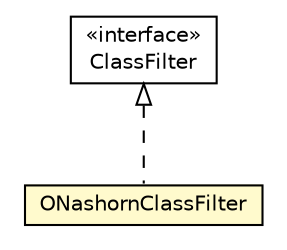 #!/usr/local/bin/dot
#
# Class diagram 
# Generated by UMLGraph version R5_6-24-gf6e263 (http://www.umlgraph.org/)
#

digraph G {
	edge [fontname="Helvetica",fontsize=10,labelfontname="Helvetica",labelfontsize=10];
	node [fontname="Helvetica",fontsize=10,shape=plaintext];
	nodesep=0.25;
	ranksep=0.5;
	// com.orientechnologies.orient.core.command.script.js.ONashornClassFilter
	c4625356 [label=<<table title="com.orientechnologies.orient.core.command.script.js.ONashornClassFilter" border="0" cellborder="1" cellspacing="0" cellpadding="2" port="p" bgcolor="lemonChiffon" href="./ONashornClassFilter.html">
		<tr><td><table border="0" cellspacing="0" cellpadding="1">
<tr><td align="center" balign="center"> ONashornClassFilter </td></tr>
		</table></td></tr>
		</table>>, URL="./ONashornClassFilter.html", fontname="Helvetica", fontcolor="black", fontsize=10.0];
	//com.orientechnologies.orient.core.command.script.js.ONashornClassFilter implements jdk.nashorn.api.scripting.ClassFilter
	c4627523:p -> c4625356:p [dir=back,arrowtail=empty,style=dashed];
	// jdk.nashorn.api.scripting.ClassFilter
	c4627523 [label=<<table title="jdk.nashorn.api.scripting.ClassFilter" border="0" cellborder="1" cellspacing="0" cellpadding="2" port="p" href="http://java.sun.com/j2se/1.4.2/docs/api/jdk/nashorn/api/scripting/ClassFilter.html">
		<tr><td><table border="0" cellspacing="0" cellpadding="1">
<tr><td align="center" balign="center"> &#171;interface&#187; </td></tr>
<tr><td align="center" balign="center"> ClassFilter </td></tr>
		</table></td></tr>
		</table>>, URL="http://java.sun.com/j2se/1.4.2/docs/api/jdk/nashorn/api/scripting/ClassFilter.html", fontname="Helvetica", fontcolor="black", fontsize=10.0];
}


